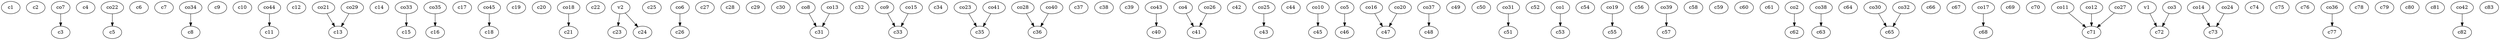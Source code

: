 strict digraph  {
c1;
c2;
c3;
c4;
c5;
c6;
c7;
c8;
c9;
c10;
c11;
c12;
c13;
c14;
c15;
c16;
c17;
c18;
c19;
c20;
c21;
c22;
c23;
c24;
c25;
c26;
c27;
c28;
c29;
c30;
c31;
c32;
c33;
c34;
c35;
c36;
c37;
c38;
c39;
c40;
c41;
c42;
c43;
c44;
c45;
c46;
c47;
c48;
c49;
c50;
c51;
c52;
c53;
c54;
c55;
c56;
c57;
c58;
c59;
c60;
c61;
c62;
c63;
c64;
c65;
c66;
c67;
c68;
c69;
c70;
c71;
c72;
c73;
c74;
c75;
c76;
c77;
c78;
c79;
c80;
c81;
c82;
c83;
v1;
v2;
co1;
co2;
co3;
co4;
co5;
co6;
co7;
co8;
co9;
co10;
co11;
co12;
co13;
co14;
co15;
co16;
co17;
co18;
co19;
co20;
co21;
co22;
co23;
co24;
co25;
co26;
co27;
co28;
co29;
co30;
co31;
co32;
co33;
co34;
co35;
co36;
co37;
co38;
co39;
co40;
co41;
co42;
co43;
co44;
co45;
v1 -> c72  [weight=1];
v2 -> c23  [weight=1];
v2 -> c24  [weight=1];
co1 -> c53  [weight=1];
co2 -> c62  [weight=1];
co3 -> c72  [weight=1];
co4 -> c41  [weight=1];
co5 -> c46  [weight=1];
co6 -> c26  [weight=1];
co7 -> c3  [weight=1];
co8 -> c31  [weight=1];
co9 -> c33  [weight=1];
co10 -> c45  [weight=1];
co11 -> c71  [weight=1];
co12 -> c71  [weight=1];
co13 -> c31  [weight=1];
co14 -> c73  [weight=1];
co15 -> c33  [weight=1];
co16 -> c47  [weight=1];
co17 -> c68  [weight=1];
co18 -> c21  [weight=1];
co19 -> c55  [weight=1];
co20 -> c47  [weight=1];
co21 -> c13  [weight=1];
co22 -> c5  [weight=1];
co23 -> c35  [weight=1];
co24 -> c73  [weight=1];
co25 -> c43  [weight=1];
co26 -> c41  [weight=1];
co27 -> c71  [weight=1];
co28 -> c36  [weight=1];
co29 -> c13  [weight=1];
co30 -> c65  [weight=1];
co31 -> c51  [weight=1];
co32 -> c65  [weight=1];
co33 -> c15  [weight=1];
co34 -> c8  [weight=1];
co35 -> c16  [weight=1];
co36 -> c77  [weight=1];
co37 -> c48  [weight=1];
co38 -> c63  [weight=1];
co39 -> c57  [weight=1];
co40 -> c36  [weight=1];
co41 -> c35  [weight=1];
co42 -> c82  [weight=1];
co43 -> c40  [weight=1];
co44 -> c11  [weight=1];
co45 -> c18  [weight=1];
}
